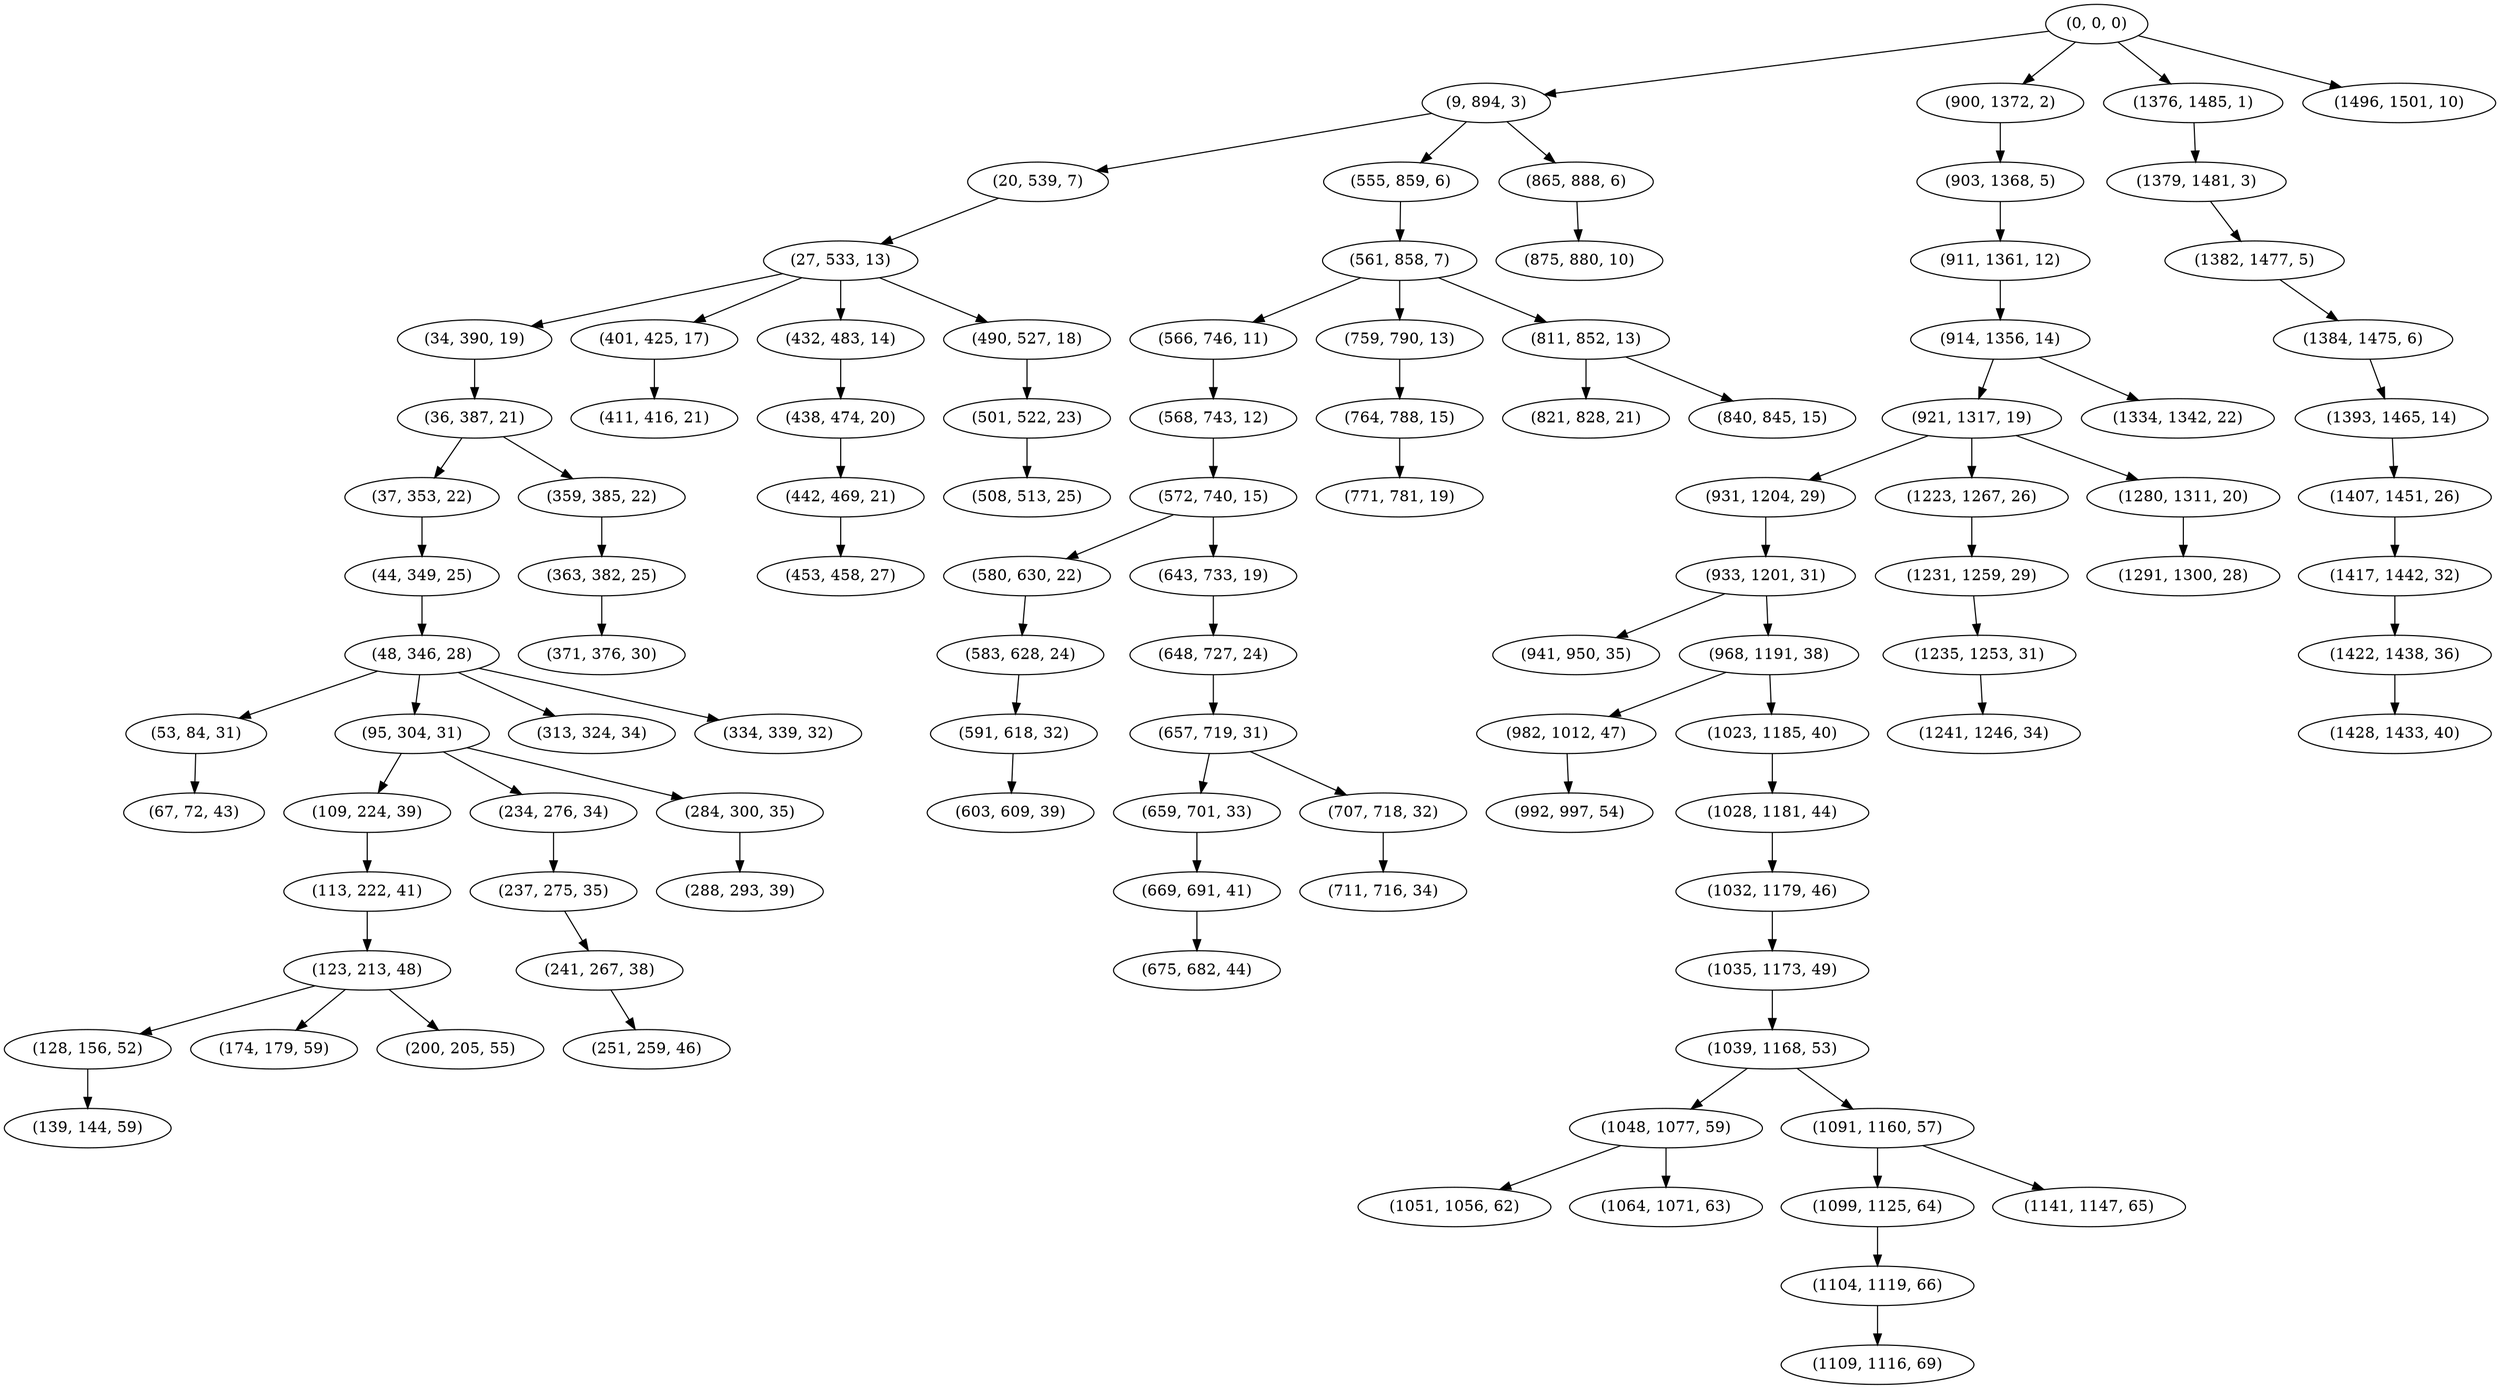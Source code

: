 digraph tree {
    "(0, 0, 0)";
    "(9, 894, 3)";
    "(20, 539, 7)";
    "(27, 533, 13)";
    "(34, 390, 19)";
    "(36, 387, 21)";
    "(37, 353, 22)";
    "(44, 349, 25)";
    "(48, 346, 28)";
    "(53, 84, 31)";
    "(67, 72, 43)";
    "(95, 304, 31)";
    "(109, 224, 39)";
    "(113, 222, 41)";
    "(123, 213, 48)";
    "(128, 156, 52)";
    "(139, 144, 59)";
    "(174, 179, 59)";
    "(200, 205, 55)";
    "(234, 276, 34)";
    "(237, 275, 35)";
    "(241, 267, 38)";
    "(251, 259, 46)";
    "(284, 300, 35)";
    "(288, 293, 39)";
    "(313, 324, 34)";
    "(334, 339, 32)";
    "(359, 385, 22)";
    "(363, 382, 25)";
    "(371, 376, 30)";
    "(401, 425, 17)";
    "(411, 416, 21)";
    "(432, 483, 14)";
    "(438, 474, 20)";
    "(442, 469, 21)";
    "(453, 458, 27)";
    "(490, 527, 18)";
    "(501, 522, 23)";
    "(508, 513, 25)";
    "(555, 859, 6)";
    "(561, 858, 7)";
    "(566, 746, 11)";
    "(568, 743, 12)";
    "(572, 740, 15)";
    "(580, 630, 22)";
    "(583, 628, 24)";
    "(591, 618, 32)";
    "(603, 609, 39)";
    "(643, 733, 19)";
    "(648, 727, 24)";
    "(657, 719, 31)";
    "(659, 701, 33)";
    "(669, 691, 41)";
    "(675, 682, 44)";
    "(707, 718, 32)";
    "(711, 716, 34)";
    "(759, 790, 13)";
    "(764, 788, 15)";
    "(771, 781, 19)";
    "(811, 852, 13)";
    "(821, 828, 21)";
    "(840, 845, 15)";
    "(865, 888, 6)";
    "(875, 880, 10)";
    "(900, 1372, 2)";
    "(903, 1368, 5)";
    "(911, 1361, 12)";
    "(914, 1356, 14)";
    "(921, 1317, 19)";
    "(931, 1204, 29)";
    "(933, 1201, 31)";
    "(941, 950, 35)";
    "(968, 1191, 38)";
    "(982, 1012, 47)";
    "(992, 997, 54)";
    "(1023, 1185, 40)";
    "(1028, 1181, 44)";
    "(1032, 1179, 46)";
    "(1035, 1173, 49)";
    "(1039, 1168, 53)";
    "(1048, 1077, 59)";
    "(1051, 1056, 62)";
    "(1064, 1071, 63)";
    "(1091, 1160, 57)";
    "(1099, 1125, 64)";
    "(1104, 1119, 66)";
    "(1109, 1116, 69)";
    "(1141, 1147, 65)";
    "(1223, 1267, 26)";
    "(1231, 1259, 29)";
    "(1235, 1253, 31)";
    "(1241, 1246, 34)";
    "(1280, 1311, 20)";
    "(1291, 1300, 28)";
    "(1334, 1342, 22)";
    "(1376, 1485, 1)";
    "(1379, 1481, 3)";
    "(1382, 1477, 5)";
    "(1384, 1475, 6)";
    "(1393, 1465, 14)";
    "(1407, 1451, 26)";
    "(1417, 1442, 32)";
    "(1422, 1438, 36)";
    "(1428, 1433, 40)";
    "(1496, 1501, 10)";
    "(0, 0, 0)" -> "(9, 894, 3)";
    "(0, 0, 0)" -> "(900, 1372, 2)";
    "(0, 0, 0)" -> "(1376, 1485, 1)";
    "(0, 0, 0)" -> "(1496, 1501, 10)";
    "(9, 894, 3)" -> "(20, 539, 7)";
    "(9, 894, 3)" -> "(555, 859, 6)";
    "(9, 894, 3)" -> "(865, 888, 6)";
    "(20, 539, 7)" -> "(27, 533, 13)";
    "(27, 533, 13)" -> "(34, 390, 19)";
    "(27, 533, 13)" -> "(401, 425, 17)";
    "(27, 533, 13)" -> "(432, 483, 14)";
    "(27, 533, 13)" -> "(490, 527, 18)";
    "(34, 390, 19)" -> "(36, 387, 21)";
    "(36, 387, 21)" -> "(37, 353, 22)";
    "(36, 387, 21)" -> "(359, 385, 22)";
    "(37, 353, 22)" -> "(44, 349, 25)";
    "(44, 349, 25)" -> "(48, 346, 28)";
    "(48, 346, 28)" -> "(53, 84, 31)";
    "(48, 346, 28)" -> "(95, 304, 31)";
    "(48, 346, 28)" -> "(313, 324, 34)";
    "(48, 346, 28)" -> "(334, 339, 32)";
    "(53, 84, 31)" -> "(67, 72, 43)";
    "(95, 304, 31)" -> "(109, 224, 39)";
    "(95, 304, 31)" -> "(234, 276, 34)";
    "(95, 304, 31)" -> "(284, 300, 35)";
    "(109, 224, 39)" -> "(113, 222, 41)";
    "(113, 222, 41)" -> "(123, 213, 48)";
    "(123, 213, 48)" -> "(128, 156, 52)";
    "(123, 213, 48)" -> "(174, 179, 59)";
    "(123, 213, 48)" -> "(200, 205, 55)";
    "(128, 156, 52)" -> "(139, 144, 59)";
    "(234, 276, 34)" -> "(237, 275, 35)";
    "(237, 275, 35)" -> "(241, 267, 38)";
    "(241, 267, 38)" -> "(251, 259, 46)";
    "(284, 300, 35)" -> "(288, 293, 39)";
    "(359, 385, 22)" -> "(363, 382, 25)";
    "(363, 382, 25)" -> "(371, 376, 30)";
    "(401, 425, 17)" -> "(411, 416, 21)";
    "(432, 483, 14)" -> "(438, 474, 20)";
    "(438, 474, 20)" -> "(442, 469, 21)";
    "(442, 469, 21)" -> "(453, 458, 27)";
    "(490, 527, 18)" -> "(501, 522, 23)";
    "(501, 522, 23)" -> "(508, 513, 25)";
    "(555, 859, 6)" -> "(561, 858, 7)";
    "(561, 858, 7)" -> "(566, 746, 11)";
    "(561, 858, 7)" -> "(759, 790, 13)";
    "(561, 858, 7)" -> "(811, 852, 13)";
    "(566, 746, 11)" -> "(568, 743, 12)";
    "(568, 743, 12)" -> "(572, 740, 15)";
    "(572, 740, 15)" -> "(580, 630, 22)";
    "(572, 740, 15)" -> "(643, 733, 19)";
    "(580, 630, 22)" -> "(583, 628, 24)";
    "(583, 628, 24)" -> "(591, 618, 32)";
    "(591, 618, 32)" -> "(603, 609, 39)";
    "(643, 733, 19)" -> "(648, 727, 24)";
    "(648, 727, 24)" -> "(657, 719, 31)";
    "(657, 719, 31)" -> "(659, 701, 33)";
    "(657, 719, 31)" -> "(707, 718, 32)";
    "(659, 701, 33)" -> "(669, 691, 41)";
    "(669, 691, 41)" -> "(675, 682, 44)";
    "(707, 718, 32)" -> "(711, 716, 34)";
    "(759, 790, 13)" -> "(764, 788, 15)";
    "(764, 788, 15)" -> "(771, 781, 19)";
    "(811, 852, 13)" -> "(821, 828, 21)";
    "(811, 852, 13)" -> "(840, 845, 15)";
    "(865, 888, 6)" -> "(875, 880, 10)";
    "(900, 1372, 2)" -> "(903, 1368, 5)";
    "(903, 1368, 5)" -> "(911, 1361, 12)";
    "(911, 1361, 12)" -> "(914, 1356, 14)";
    "(914, 1356, 14)" -> "(921, 1317, 19)";
    "(914, 1356, 14)" -> "(1334, 1342, 22)";
    "(921, 1317, 19)" -> "(931, 1204, 29)";
    "(921, 1317, 19)" -> "(1223, 1267, 26)";
    "(921, 1317, 19)" -> "(1280, 1311, 20)";
    "(931, 1204, 29)" -> "(933, 1201, 31)";
    "(933, 1201, 31)" -> "(941, 950, 35)";
    "(933, 1201, 31)" -> "(968, 1191, 38)";
    "(968, 1191, 38)" -> "(982, 1012, 47)";
    "(968, 1191, 38)" -> "(1023, 1185, 40)";
    "(982, 1012, 47)" -> "(992, 997, 54)";
    "(1023, 1185, 40)" -> "(1028, 1181, 44)";
    "(1028, 1181, 44)" -> "(1032, 1179, 46)";
    "(1032, 1179, 46)" -> "(1035, 1173, 49)";
    "(1035, 1173, 49)" -> "(1039, 1168, 53)";
    "(1039, 1168, 53)" -> "(1048, 1077, 59)";
    "(1039, 1168, 53)" -> "(1091, 1160, 57)";
    "(1048, 1077, 59)" -> "(1051, 1056, 62)";
    "(1048, 1077, 59)" -> "(1064, 1071, 63)";
    "(1091, 1160, 57)" -> "(1099, 1125, 64)";
    "(1091, 1160, 57)" -> "(1141, 1147, 65)";
    "(1099, 1125, 64)" -> "(1104, 1119, 66)";
    "(1104, 1119, 66)" -> "(1109, 1116, 69)";
    "(1223, 1267, 26)" -> "(1231, 1259, 29)";
    "(1231, 1259, 29)" -> "(1235, 1253, 31)";
    "(1235, 1253, 31)" -> "(1241, 1246, 34)";
    "(1280, 1311, 20)" -> "(1291, 1300, 28)";
    "(1376, 1485, 1)" -> "(1379, 1481, 3)";
    "(1379, 1481, 3)" -> "(1382, 1477, 5)";
    "(1382, 1477, 5)" -> "(1384, 1475, 6)";
    "(1384, 1475, 6)" -> "(1393, 1465, 14)";
    "(1393, 1465, 14)" -> "(1407, 1451, 26)";
    "(1407, 1451, 26)" -> "(1417, 1442, 32)";
    "(1417, 1442, 32)" -> "(1422, 1438, 36)";
    "(1422, 1438, 36)" -> "(1428, 1433, 40)";
}
